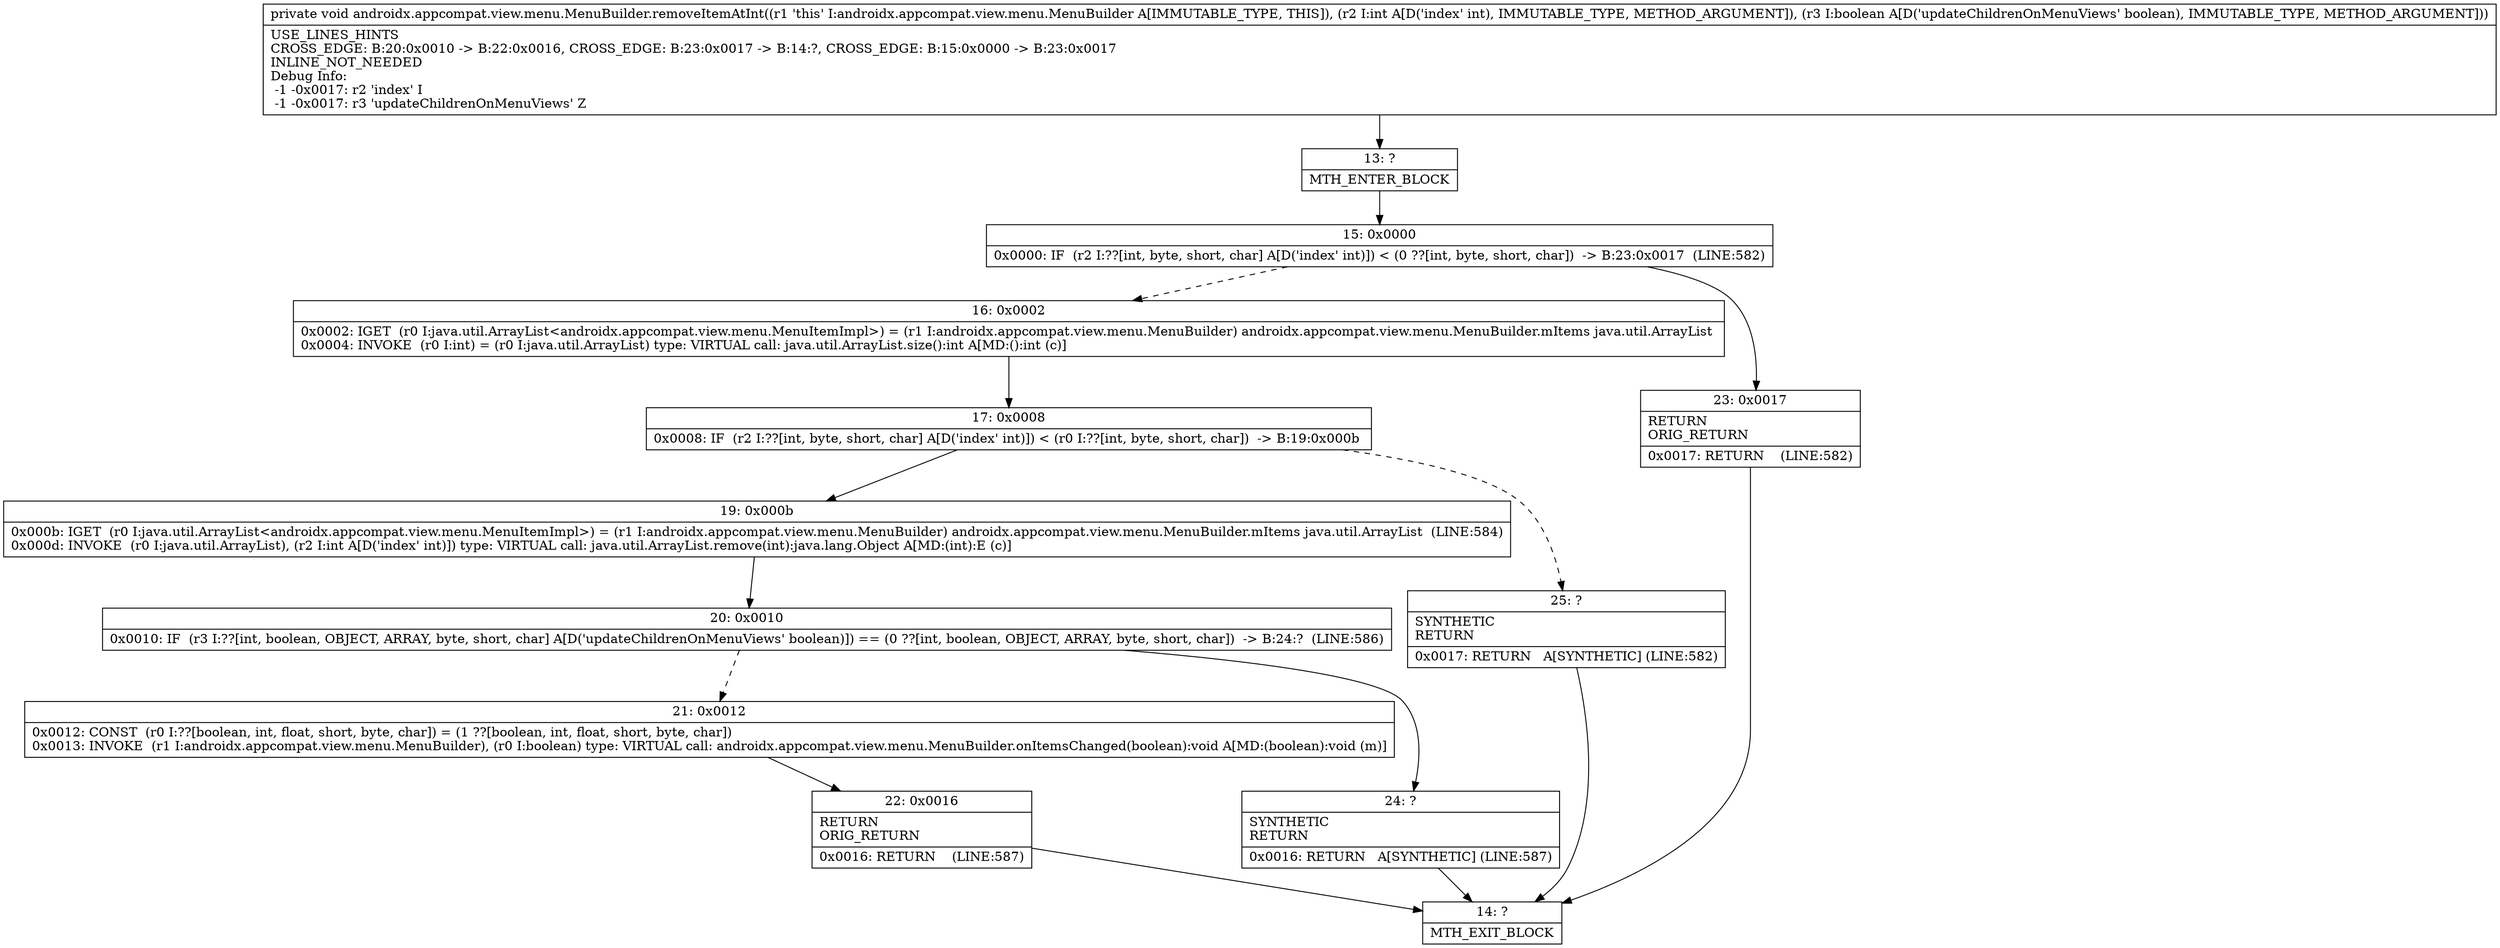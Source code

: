digraph "CFG forandroidx.appcompat.view.menu.MenuBuilder.removeItemAtInt(IZ)V" {
Node_13 [shape=record,label="{13\:\ ?|MTH_ENTER_BLOCK\l}"];
Node_15 [shape=record,label="{15\:\ 0x0000|0x0000: IF  (r2 I:??[int, byte, short, char] A[D('index' int)]) \< (0 ??[int, byte, short, char])  \-\> B:23:0x0017  (LINE:582)\l}"];
Node_16 [shape=record,label="{16\:\ 0x0002|0x0002: IGET  (r0 I:java.util.ArrayList\<androidx.appcompat.view.menu.MenuItemImpl\>) = (r1 I:androidx.appcompat.view.menu.MenuBuilder) androidx.appcompat.view.menu.MenuBuilder.mItems java.util.ArrayList \l0x0004: INVOKE  (r0 I:int) = (r0 I:java.util.ArrayList) type: VIRTUAL call: java.util.ArrayList.size():int A[MD:():int (c)]\l}"];
Node_17 [shape=record,label="{17\:\ 0x0008|0x0008: IF  (r2 I:??[int, byte, short, char] A[D('index' int)]) \< (r0 I:??[int, byte, short, char])  \-\> B:19:0x000b \l}"];
Node_19 [shape=record,label="{19\:\ 0x000b|0x000b: IGET  (r0 I:java.util.ArrayList\<androidx.appcompat.view.menu.MenuItemImpl\>) = (r1 I:androidx.appcompat.view.menu.MenuBuilder) androidx.appcompat.view.menu.MenuBuilder.mItems java.util.ArrayList  (LINE:584)\l0x000d: INVOKE  (r0 I:java.util.ArrayList), (r2 I:int A[D('index' int)]) type: VIRTUAL call: java.util.ArrayList.remove(int):java.lang.Object A[MD:(int):E (c)]\l}"];
Node_20 [shape=record,label="{20\:\ 0x0010|0x0010: IF  (r3 I:??[int, boolean, OBJECT, ARRAY, byte, short, char] A[D('updateChildrenOnMenuViews' boolean)]) == (0 ??[int, boolean, OBJECT, ARRAY, byte, short, char])  \-\> B:24:?  (LINE:586)\l}"];
Node_21 [shape=record,label="{21\:\ 0x0012|0x0012: CONST  (r0 I:??[boolean, int, float, short, byte, char]) = (1 ??[boolean, int, float, short, byte, char]) \l0x0013: INVOKE  (r1 I:androidx.appcompat.view.menu.MenuBuilder), (r0 I:boolean) type: VIRTUAL call: androidx.appcompat.view.menu.MenuBuilder.onItemsChanged(boolean):void A[MD:(boolean):void (m)]\l}"];
Node_22 [shape=record,label="{22\:\ 0x0016|RETURN\lORIG_RETURN\l|0x0016: RETURN    (LINE:587)\l}"];
Node_14 [shape=record,label="{14\:\ ?|MTH_EXIT_BLOCK\l}"];
Node_24 [shape=record,label="{24\:\ ?|SYNTHETIC\lRETURN\l|0x0016: RETURN   A[SYNTHETIC] (LINE:587)\l}"];
Node_25 [shape=record,label="{25\:\ ?|SYNTHETIC\lRETURN\l|0x0017: RETURN   A[SYNTHETIC] (LINE:582)\l}"];
Node_23 [shape=record,label="{23\:\ 0x0017|RETURN\lORIG_RETURN\l|0x0017: RETURN    (LINE:582)\l}"];
MethodNode[shape=record,label="{private void androidx.appcompat.view.menu.MenuBuilder.removeItemAtInt((r1 'this' I:androidx.appcompat.view.menu.MenuBuilder A[IMMUTABLE_TYPE, THIS]), (r2 I:int A[D('index' int), IMMUTABLE_TYPE, METHOD_ARGUMENT]), (r3 I:boolean A[D('updateChildrenOnMenuViews' boolean), IMMUTABLE_TYPE, METHOD_ARGUMENT]))  | USE_LINES_HINTS\lCROSS_EDGE: B:20:0x0010 \-\> B:22:0x0016, CROSS_EDGE: B:23:0x0017 \-\> B:14:?, CROSS_EDGE: B:15:0x0000 \-\> B:23:0x0017\lINLINE_NOT_NEEDED\lDebug Info:\l  \-1 \-0x0017: r2 'index' I\l  \-1 \-0x0017: r3 'updateChildrenOnMenuViews' Z\l}"];
MethodNode -> Node_13;Node_13 -> Node_15;
Node_15 -> Node_16[style=dashed];
Node_15 -> Node_23;
Node_16 -> Node_17;
Node_17 -> Node_19;
Node_17 -> Node_25[style=dashed];
Node_19 -> Node_20;
Node_20 -> Node_21[style=dashed];
Node_20 -> Node_24;
Node_21 -> Node_22;
Node_22 -> Node_14;
Node_24 -> Node_14;
Node_25 -> Node_14;
Node_23 -> Node_14;
}

